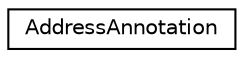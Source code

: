 digraph G
{
  edge [fontname="Helvetica",fontsize="10",labelfontname="Helvetica",labelfontsize="10"];
  node [fontname="Helvetica",fontsize="10",shape=record];
  rankdir=LR;
  Node1 [label="AddressAnnotation",height=0.2,width=0.4,color="black", fillcolor="white", style="filled",URL="$interface_address_annotation.html",tooltip="The class for showing the annotation on the location."];
}
